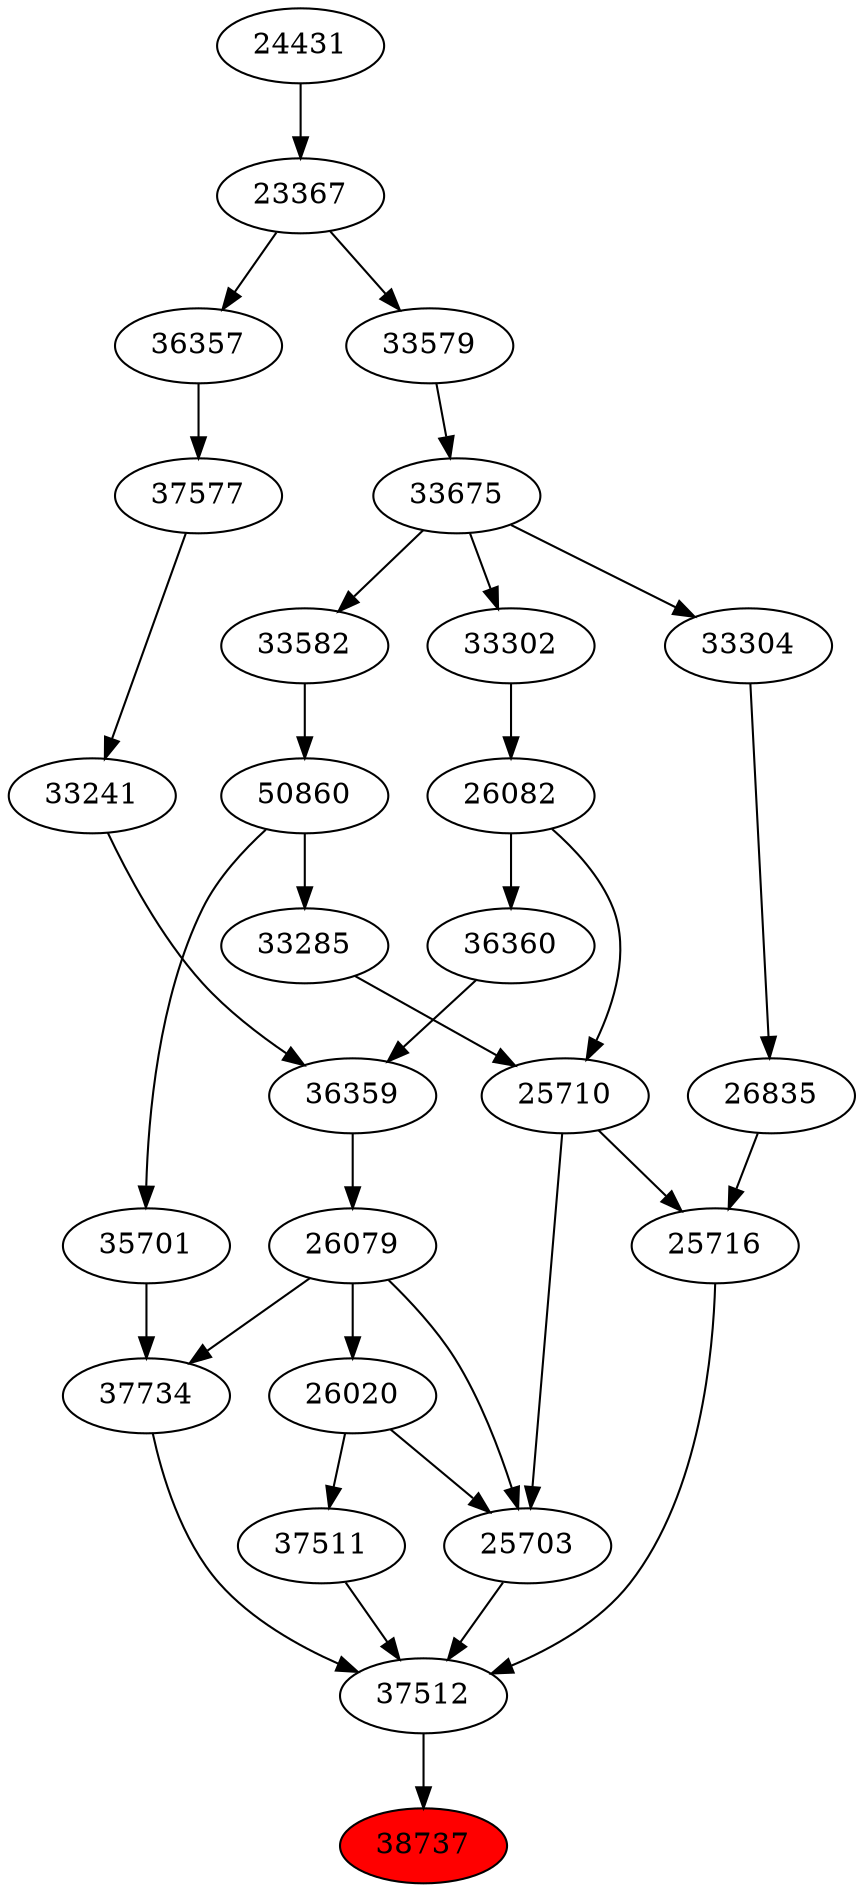 strict digraph{ 
38737 [label="38737" fillcolor=red style=filled]
37512 -> 38737
37512 [label="37512"]
25703 -> 37512
37511 -> 37512
37734 -> 37512
25716 -> 37512
25703 [label="25703"]
26020 -> 25703
26079 -> 25703
25710 -> 25703
37511 [label="37511"]
26020 -> 37511
37734 [label="37734"]
26079 -> 37734
35701 -> 37734
25716 [label="25716"]
26835 -> 25716
25710 -> 25716
26020 [label="26020"]
26079 -> 26020
26079 [label="26079"]
36359 -> 26079
25710 [label="25710"]
26082 -> 25710
33285 -> 25710
35701 [label="35701"]
50860 -> 35701
26835 [label="26835"]
33304 -> 26835
36359 [label="36359"]
33241 -> 36359
36360 -> 36359
26082 [label="26082"]
33302 -> 26082
33285 [label="33285"]
50860 -> 33285
50860 [label="50860"]
33582 -> 50860
33304 [label="33304"]
33675 -> 33304
33241 [label="33241"]
37577 -> 33241
36360 [label="36360"]
26082 -> 36360
33302 [label="33302"]
33675 -> 33302
33582 [label="33582"]
33675 -> 33582
33675 [label="33675"]
33579 -> 33675
37577 [label="37577"]
36357 -> 37577
33579 [label="33579"]
23367 -> 33579
36357 [label="36357"]
23367 -> 36357
23367 [label="23367"]
24431 -> 23367
24431 [label="24431"]
}